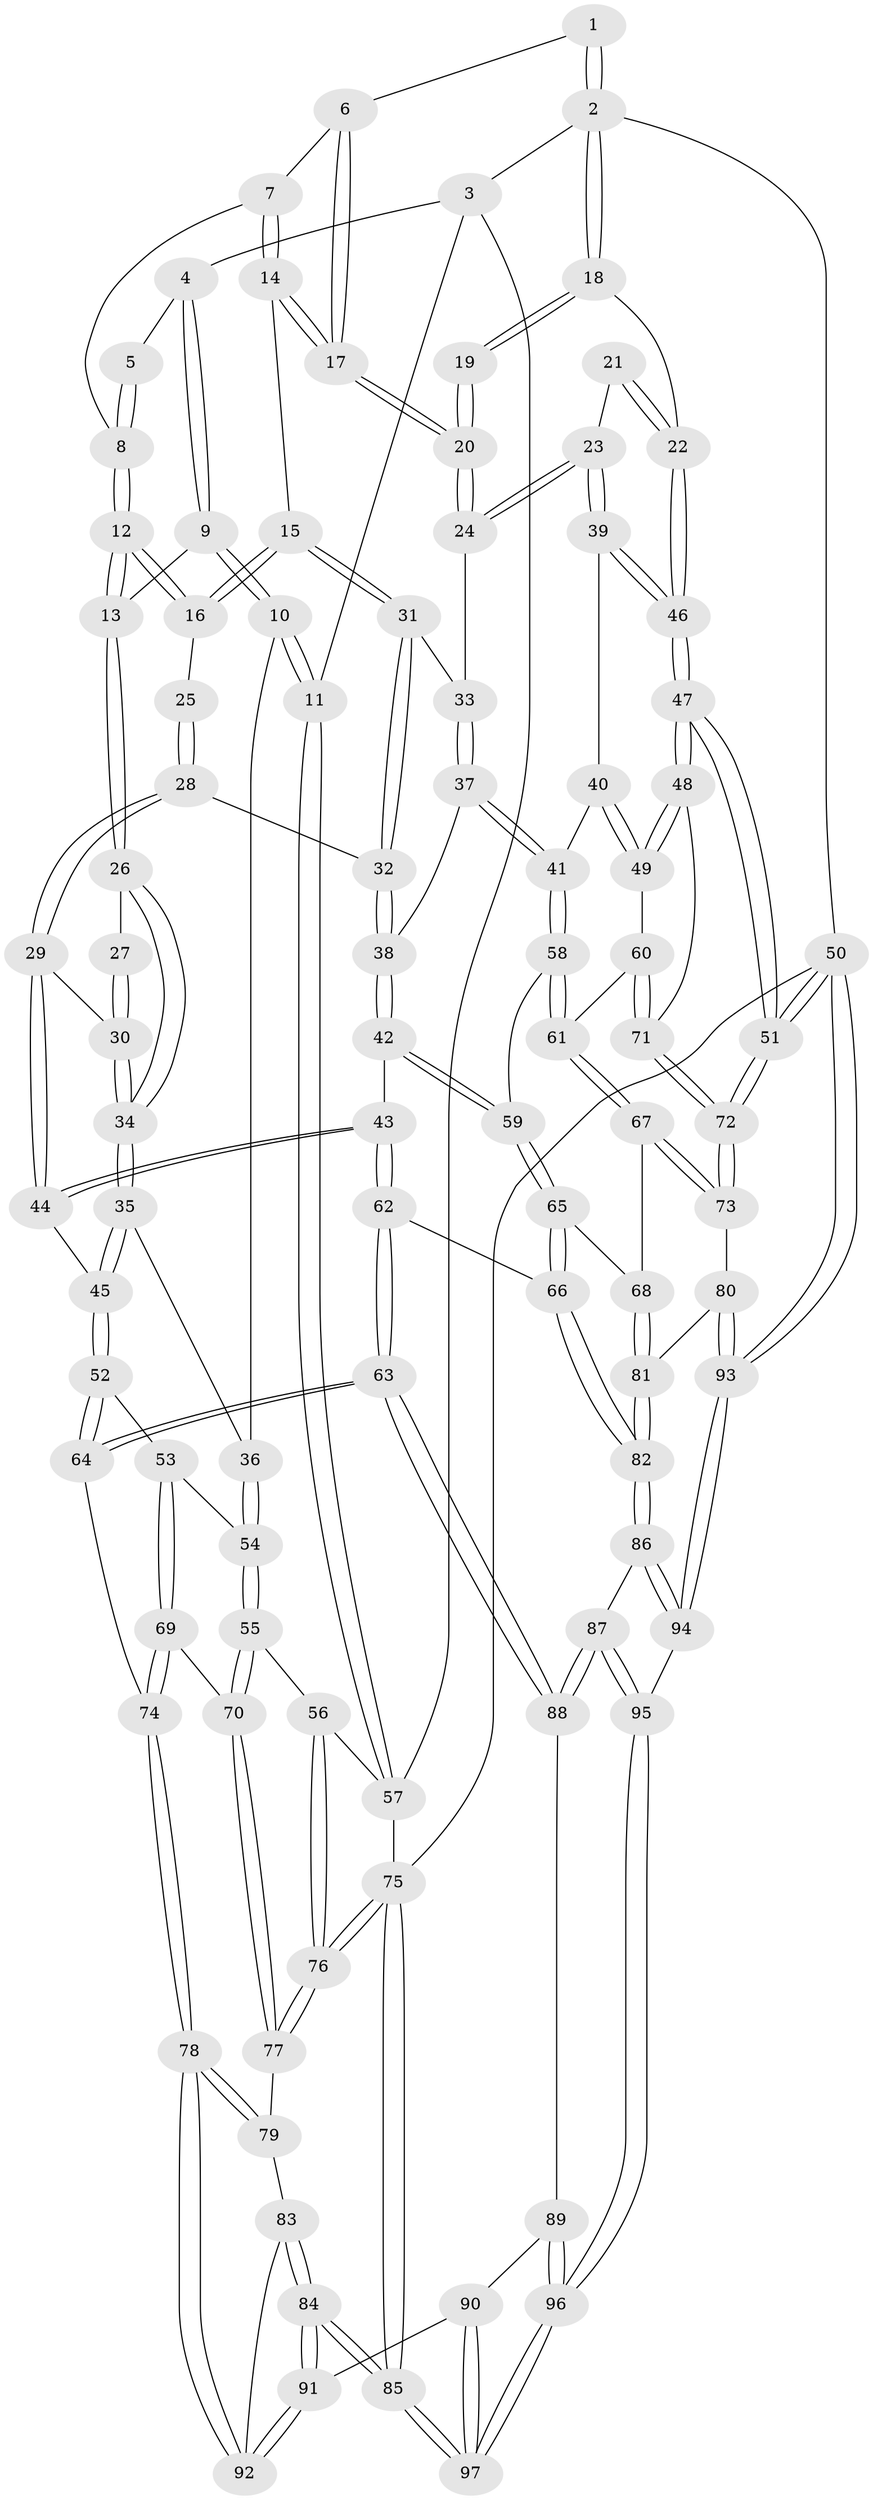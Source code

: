 // Generated by graph-tools (version 1.1) at 2025/11/02/27/25 16:11:53]
// undirected, 97 vertices, 239 edges
graph export_dot {
graph [start="1"]
  node [color=gray90,style=filled];
  1 [pos="+0.8348495943097726+0"];
  2 [pos="+1+0"];
  3 [pos="+0.2501609528553405+0"];
  4 [pos="+0.3231578012540826+0"];
  5 [pos="+0.6598752642640836+0"];
  6 [pos="+0.7952593956218085+0.11472820889955496"];
  7 [pos="+0.677079769918836+0.13393787608686372"];
  8 [pos="+0.6267999862316828+0.013079430101769771"];
  9 [pos="+0.3211114554603276+0"];
  10 [pos="+0.043452642606860076+0.305061099608029"];
  11 [pos="+0+0.32208072546762345"];
  12 [pos="+0.5613462544488697+0.15047884648325044"];
  13 [pos="+0.3942321661241344+0.19055159234019442"];
  14 [pos="+0.6846851398969822+0.22797085723251073"];
  15 [pos="+0.6628476079467924+0.23794690971163843"];
  16 [pos="+0.6401007401168843+0.23532586365093525"];
  17 [pos="+0.7965130145324538+0.2225898966509637"];
  18 [pos="+1+0"];
  19 [pos="+0.9214978535316193+0.18066055580944823"];
  20 [pos="+0.8063170102803559+0.23140917915887946"];
  21 [pos="+0.937293244165842+0.25402566499860796"];
  22 [pos="+1+0"];
  23 [pos="+0.8852686383338503+0.356641109125273"];
  24 [pos="+0.8227825327048662+0.27790494624544215"];
  25 [pos="+0.621047717969296+0.2504160906789644"];
  26 [pos="+0.3846742073237011+0.22290657144674875"];
  27 [pos="+0.5579911200977081+0.26865208289111026"];
  28 [pos="+0.5704160887721579+0.3827388432027202"];
  29 [pos="+0.5386403623391253+0.38321087787986347"];
  30 [pos="+0.5352905495950103+0.38086598706070207"];
  31 [pos="+0.6768326895981691+0.36721829367124276"];
  32 [pos="+0.5741911550964058+0.3841113542253793"];
  33 [pos="+0.6936261068325139+0.3794023919499043"];
  34 [pos="+0.34150365179489595+0.3036599014964218"];
  35 [pos="+0.3096563870222578+0.3285483022107626"];
  36 [pos="+0.22867791126035053+0.34965011103412874"];
  37 [pos="+0.7333533320337292+0.46702596233861216"];
  38 [pos="+0.6316046639086451+0.4904527353648744"];
  39 [pos="+0.8892981706904779+0.3634985255575597"];
  40 [pos="+0.8564520440490782+0.41957613100049507"];
  41 [pos="+0.7444545562326935+0.473109450333772"];
  42 [pos="+0.5878260040388705+0.5393262706343582"];
  43 [pos="+0.5429566919195089+0.5433760129903665"];
  44 [pos="+0.5106695304513478+0.5132271884093864"];
  45 [pos="+0.422831121919648+0.5054559434052037"];
  46 [pos="+1+0.3776891756654132"];
  47 [pos="+1+0.5687544016441544"];
  48 [pos="+1+0.5823930967258786"];
  49 [pos="+0.9176982102267047+0.5577462210594466"];
  50 [pos="+1+1"];
  51 [pos="+1+1"];
  52 [pos="+0.3655341696028383+0.6365357259796873"];
  53 [pos="+0.2604536142175744+0.5810351819147227"];
  54 [pos="+0.24292924089680634+0.5295356796677342"];
  55 [pos="+0.05811928536792665+0.6010151751829356"];
  56 [pos="+0+0.46894974458561023"];
  57 [pos="+0+0.3243222369271889"];
  58 [pos="+0.7565783994119206+0.5664075602043288"];
  59 [pos="+0.6415646422749914+0.5980108809529813"];
  60 [pos="+0.8134403608369745+0.6308549366766216"];
  61 [pos="+0.8030599738818108+0.6307279681263122"];
  62 [pos="+0.4901240763054892+0.7074066112325303"];
  63 [pos="+0.4144813393568577+0.7254099526419365"];
  64 [pos="+0.4049480063297896+0.7160535362368712"];
  65 [pos="+0.6287033598013623+0.716460643402088"];
  66 [pos="+0.5928631552696103+0.7375555139631127"];
  67 [pos="+0.7753674351339188+0.6675938806015745"];
  68 [pos="+0.7003622302164669+0.7149417758143615"];
  69 [pos="+0.16360251262912248+0.6838426990746217"];
  70 [pos="+0.12358296411186334+0.6711064819922938"];
  71 [pos="+0.9032171641282205+0.7142557976844833"];
  72 [pos="+0.9183531672209984+0.8387108185758687"];
  73 [pos="+0.8303771975171849+0.8258057848587198"];
  74 [pos="+0.19082124966757663+0.7342618637105507"];
  75 [pos="+0+1"];
  76 [pos="+0+0.7245864410244602"];
  77 [pos="+0.039793719544958736+0.7713876220488138"];
  78 [pos="+0.18347869015350765+0.8173928941559435"];
  79 [pos="+0.05637534864230973+0.7926494395432321"];
  80 [pos="+0.772360845075138+0.8402410189259533"];
  81 [pos="+0.7616500271667653+0.8367881542128324"];
  82 [pos="+0.6214419141709356+0.8798496008068085"];
  83 [pos="+0.05127264007812219+0.8626692849720371"];
  84 [pos="+0+1"];
  85 [pos="+0+1"];
  86 [pos="+0.6200360709712602+0.8838683971165971"];
  87 [pos="+0.4571726139223021+0.9037533539971417"];
  88 [pos="+0.38778034193751476+0.8435563082904092"];
  89 [pos="+0.38382329888655237+0.8460730147055318"];
  90 [pos="+0.2513290761026223+0.8888888010485588"];
  91 [pos="+0.200901561468995+0.8590534927663419"];
  92 [pos="+0.19396385009818837+0.847008895366672"];
  93 [pos="+0.7467635475712994+1"];
  94 [pos="+0.7119400363948133+1"];
  95 [pos="+0.5133279188223837+1"];
  96 [pos="+0.3193093861920974+1"];
  97 [pos="+0.22310225646832169+1"];
  1 -- 2;
  1 -- 2;
  1 -- 6;
  2 -- 3;
  2 -- 18;
  2 -- 18;
  2 -- 50;
  3 -- 4;
  3 -- 11;
  3 -- 57;
  4 -- 5;
  4 -- 9;
  4 -- 9;
  5 -- 8;
  5 -- 8;
  6 -- 7;
  6 -- 17;
  6 -- 17;
  7 -- 8;
  7 -- 14;
  7 -- 14;
  8 -- 12;
  8 -- 12;
  9 -- 10;
  9 -- 10;
  9 -- 13;
  10 -- 11;
  10 -- 11;
  10 -- 36;
  11 -- 57;
  11 -- 57;
  12 -- 13;
  12 -- 13;
  12 -- 16;
  12 -- 16;
  13 -- 26;
  13 -- 26;
  14 -- 15;
  14 -- 17;
  14 -- 17;
  15 -- 16;
  15 -- 16;
  15 -- 31;
  15 -- 31;
  16 -- 25;
  17 -- 20;
  17 -- 20;
  18 -- 19;
  18 -- 19;
  18 -- 22;
  19 -- 20;
  19 -- 20;
  20 -- 24;
  20 -- 24;
  21 -- 22;
  21 -- 22;
  21 -- 23;
  22 -- 46;
  22 -- 46;
  23 -- 24;
  23 -- 24;
  23 -- 39;
  23 -- 39;
  24 -- 33;
  25 -- 28;
  25 -- 28;
  26 -- 27;
  26 -- 34;
  26 -- 34;
  27 -- 30;
  27 -- 30;
  28 -- 29;
  28 -- 29;
  28 -- 32;
  29 -- 30;
  29 -- 44;
  29 -- 44;
  30 -- 34;
  30 -- 34;
  31 -- 32;
  31 -- 32;
  31 -- 33;
  32 -- 38;
  32 -- 38;
  33 -- 37;
  33 -- 37;
  34 -- 35;
  34 -- 35;
  35 -- 36;
  35 -- 45;
  35 -- 45;
  36 -- 54;
  36 -- 54;
  37 -- 38;
  37 -- 41;
  37 -- 41;
  38 -- 42;
  38 -- 42;
  39 -- 40;
  39 -- 46;
  39 -- 46;
  40 -- 41;
  40 -- 49;
  40 -- 49;
  41 -- 58;
  41 -- 58;
  42 -- 43;
  42 -- 59;
  42 -- 59;
  43 -- 44;
  43 -- 44;
  43 -- 62;
  43 -- 62;
  44 -- 45;
  45 -- 52;
  45 -- 52;
  46 -- 47;
  46 -- 47;
  47 -- 48;
  47 -- 48;
  47 -- 51;
  47 -- 51;
  48 -- 49;
  48 -- 49;
  48 -- 71;
  49 -- 60;
  50 -- 51;
  50 -- 51;
  50 -- 93;
  50 -- 93;
  50 -- 75;
  51 -- 72;
  51 -- 72;
  52 -- 53;
  52 -- 64;
  52 -- 64;
  53 -- 54;
  53 -- 69;
  53 -- 69;
  54 -- 55;
  54 -- 55;
  55 -- 56;
  55 -- 70;
  55 -- 70;
  56 -- 57;
  56 -- 76;
  56 -- 76;
  57 -- 75;
  58 -- 59;
  58 -- 61;
  58 -- 61;
  59 -- 65;
  59 -- 65;
  60 -- 61;
  60 -- 71;
  60 -- 71;
  61 -- 67;
  61 -- 67;
  62 -- 63;
  62 -- 63;
  62 -- 66;
  63 -- 64;
  63 -- 64;
  63 -- 88;
  63 -- 88;
  64 -- 74;
  65 -- 66;
  65 -- 66;
  65 -- 68;
  66 -- 82;
  66 -- 82;
  67 -- 68;
  67 -- 73;
  67 -- 73;
  68 -- 81;
  68 -- 81;
  69 -- 70;
  69 -- 74;
  69 -- 74;
  70 -- 77;
  70 -- 77;
  71 -- 72;
  71 -- 72;
  72 -- 73;
  72 -- 73;
  73 -- 80;
  74 -- 78;
  74 -- 78;
  75 -- 76;
  75 -- 76;
  75 -- 85;
  75 -- 85;
  76 -- 77;
  76 -- 77;
  77 -- 79;
  78 -- 79;
  78 -- 79;
  78 -- 92;
  78 -- 92;
  79 -- 83;
  80 -- 81;
  80 -- 93;
  80 -- 93;
  81 -- 82;
  81 -- 82;
  82 -- 86;
  82 -- 86;
  83 -- 84;
  83 -- 84;
  83 -- 92;
  84 -- 85;
  84 -- 85;
  84 -- 91;
  84 -- 91;
  85 -- 97;
  85 -- 97;
  86 -- 87;
  86 -- 94;
  86 -- 94;
  87 -- 88;
  87 -- 88;
  87 -- 95;
  87 -- 95;
  88 -- 89;
  89 -- 90;
  89 -- 96;
  89 -- 96;
  90 -- 91;
  90 -- 97;
  90 -- 97;
  91 -- 92;
  91 -- 92;
  93 -- 94;
  93 -- 94;
  94 -- 95;
  95 -- 96;
  95 -- 96;
  96 -- 97;
  96 -- 97;
}
